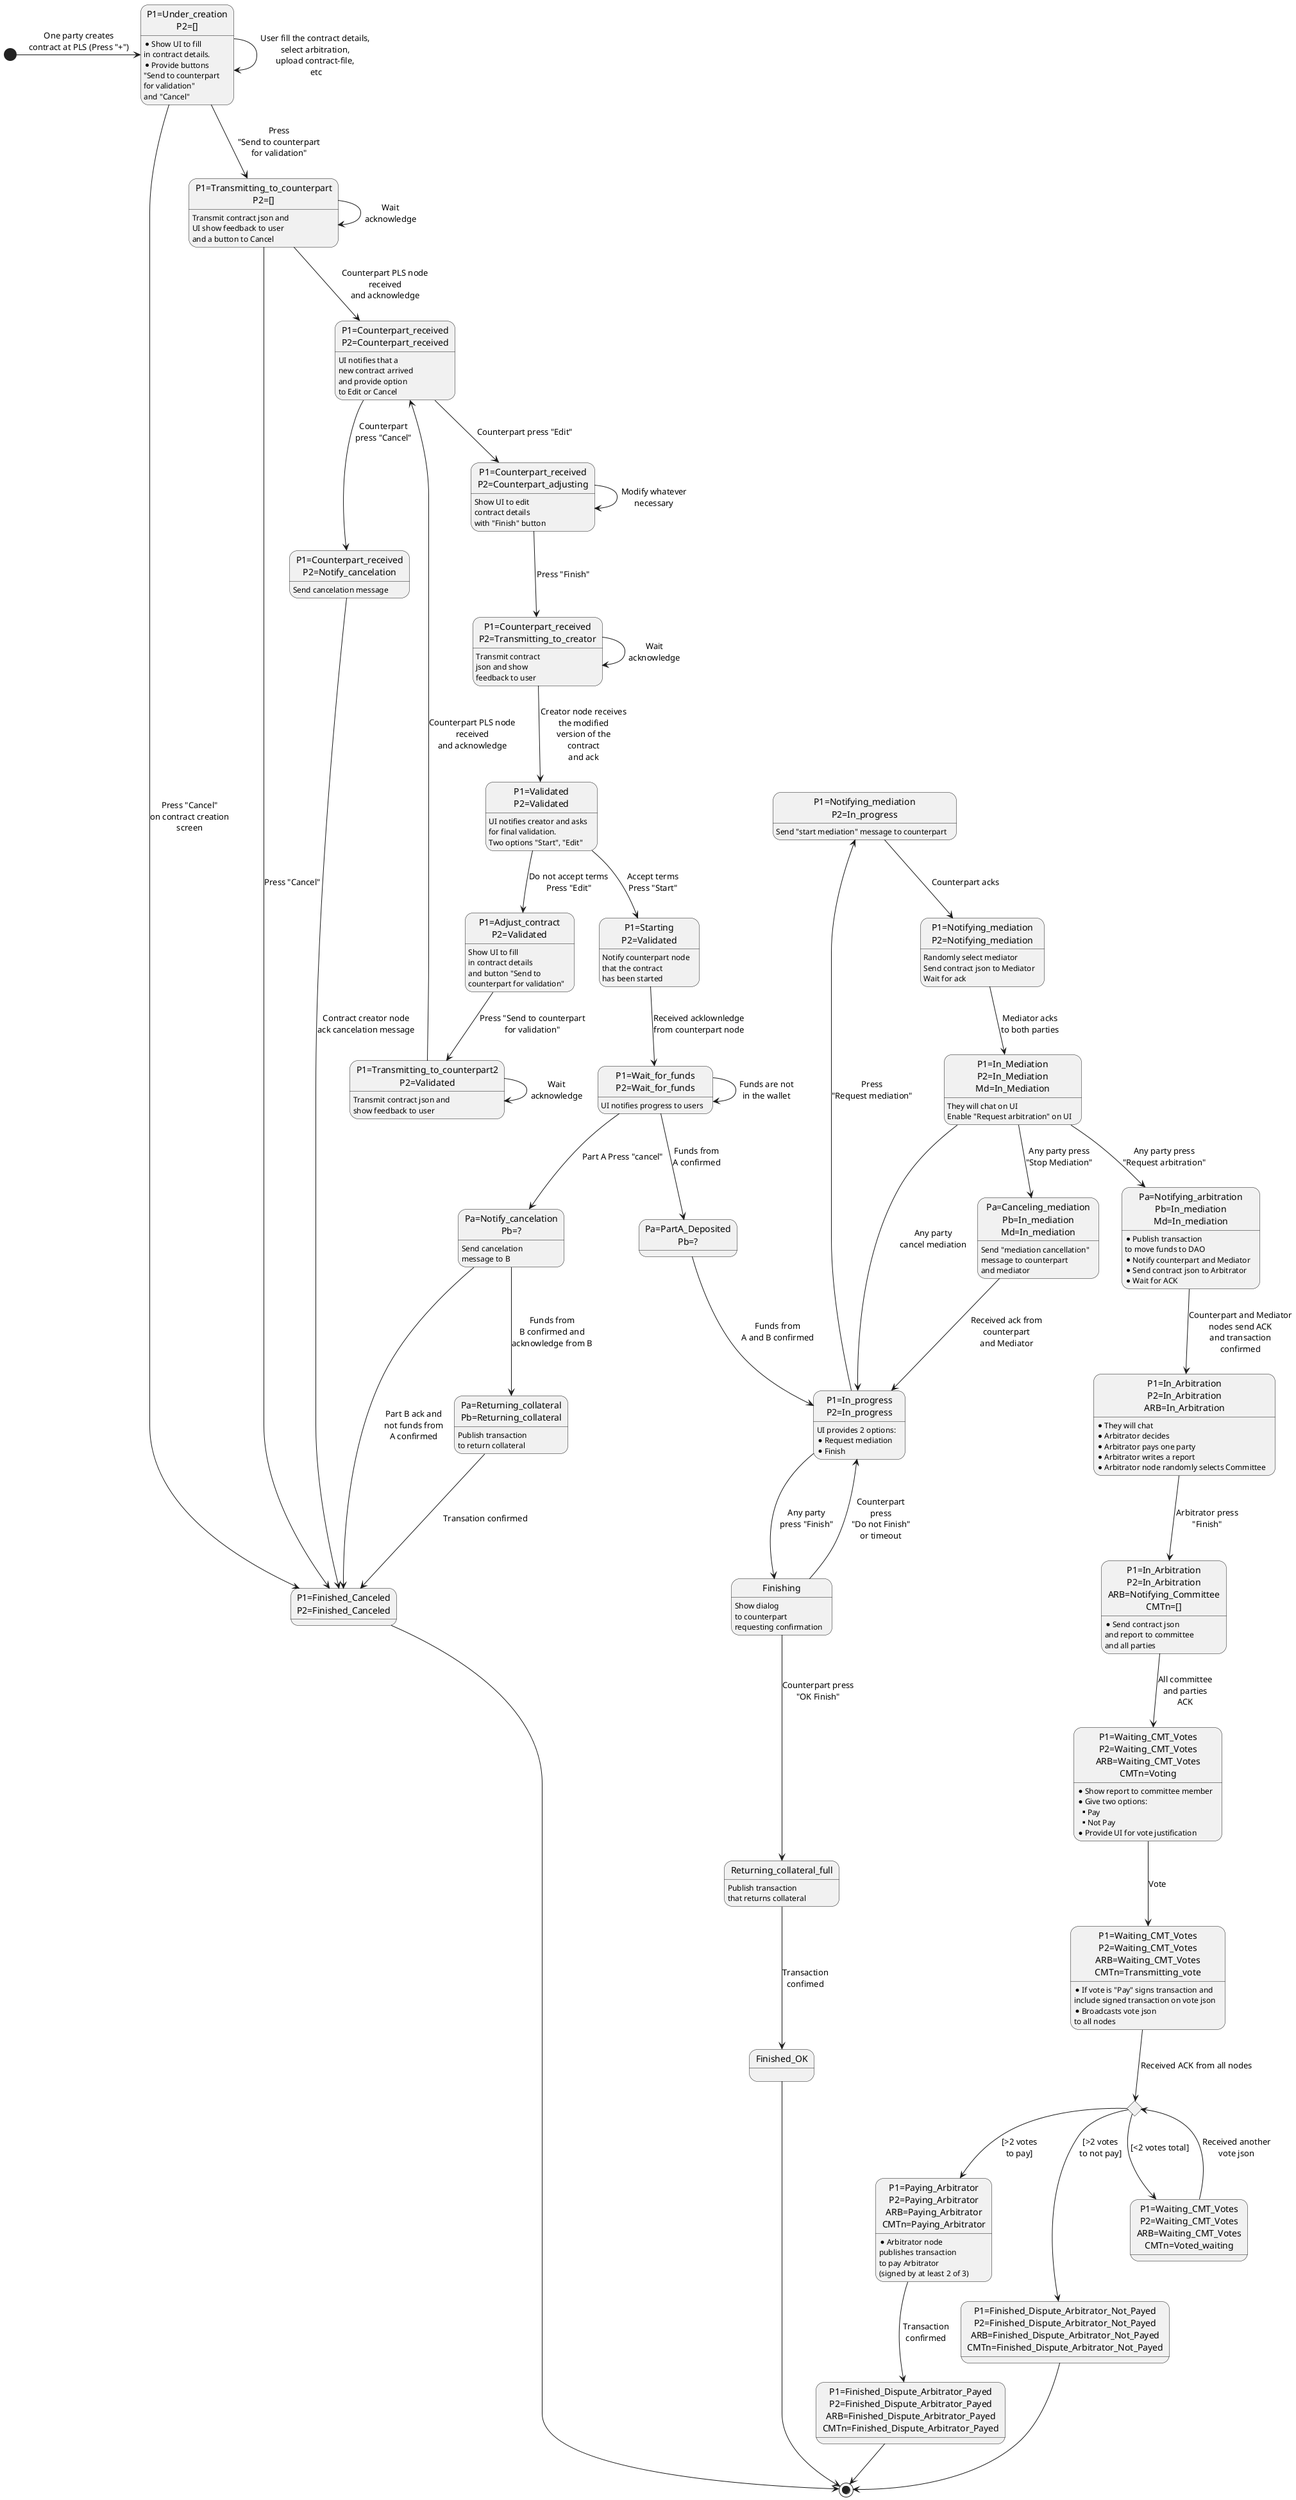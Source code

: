 @startuml

state c2 <<choice>>

state Under_creation as "P1=Under_creation\nP2=[]"
state Adjust_contract as "P1=Adjust_contract\nP2=Validated"
state Transmitting_to_counterpart as "P1=Transmitting_to_counterpart\nP2=[]"
state Transmitting_to_counterpart2 as "P1=Transmitting_to_counterpart2\nP2=Validated"
state Counterpart_received as "P1=Counterpart_received\nP2=Counterpart_received"
state Counterpart_adjusting as "P1=Counterpart_received\nP2=Counterpart_adjusting"
state Transmitting_to_creator as "P1=Counterpart_received\nP2=Transmitting_to_creator"
state Validated as "P1=Validated\nP2=Validated"
state Starting as "P1=Starting\nP2=Validated"
state Notify_cancelation as "P1=Counterpart_received\nP2=Notify_cancelation"
state Finished_Canceled as "P1=Finished_Canceled\nP2=Finished_Canceled"
state Wait_for_funds as "P1=Wait_for_funds\nP2=Wait_for_funds"
state Notify_cancelation_B as "Pa=Notify_cancelation\nPb=?"
state Returning_collateral as "Pa=Returning_collateral\nPb=Returning_collateral"
state PartA_Funds as "Pa=PartA_Deposited\nPb=?"
state In_progress as "P1=In_progress\nP2=In_progress"
state Notifying_mediation as "P1=Notifying_mediation\nP2=In_progress"
state Waiting_for_mediator as "P1=Notifying_mediation\nP2=Notifying_mediation"
state In_Mediation as "P1=In_Mediation\nP2=In_Mediation\nMd=In_Mediation"
state Canceling_Mediation as "Pa=Canceling_mediation\nPb=In_mediation\nMd=In_mediation"
state Notify_arbitration as "Pa=Notifying_arbitration\nPb=In_mediation\nMd=In_mediation"
state In_Arbitration as "P1=In_Arbitration\nP2=In_Arbitration\nARB=In_Arbitration"
state Notifying_Committee as "P1=In_Arbitration\nP2=In_Arbitration\nARB=Notifying_Committee\nCMTn=[]"
state Waiting_DAO_Votes as "P1=Waiting_CMT_Votes\nP2=Waiting_CMT_Votes\nARB=Waiting_CMT_Votes\nCMTn=Voting"
state Transmitting_vote as "P1=Waiting_CMT_Votes\nP2=Waiting_CMT_Votes\nARB=Waiting_CMT_Votes\nCMTn=Transmitting_vote"
state Voted_waiting as "P1=Waiting_CMT_Votes\nP2=Waiting_CMT_Votes\nARB=Waiting_CMT_Votes\nCMTn=Voted_waiting"
state Paying_Arbitrator as "P1=Paying_Arbitrator\nP2=Paying_Arbitrator\nARB=Paying_Arbitrator\nCMTn=Paying_Arbitrator"
state Finished_Dispute_Arbitrator_Payed as "P1=Finished_Dispute_Arbitrator_Payed\nP2=Finished_Dispute_Arbitrator_Payed\nARB=Finished_Dispute_Arbitrator_Payed\nCMTn=Finished_Dispute_Arbitrator_Payed"
state Finished_Dispute_Arbitrator_Not_Payed as "P1=Finished_Dispute_Arbitrator_Not_Payed\nP2=Finished_Dispute_Arbitrator_Not_Payed\nARB=Finished_Dispute_Arbitrator_Not_Payed\nCMTn=Finished_Dispute_Arbitrator_Not_Payed"

Under_creation: *Show UI to fill\nin contract details.\n*Provide buttons \n"Send to counterpart\nfor validation"\nand "Cancel"
Transmitting_to_counterpart: Transmit contract json and\nUI show feedback to user\nand a button to Cancel
Counterpart_received: UI notifies that a\nnew contract arrived\nand provide option\nto Edit or Cancel
Notify_cancelation: Send cancelation message
Counterpart_adjusting: Show UI to edit\ncontract details\nwith "Finish" button
Transmitting_to_creator: Transmit contract\njson and show\nfeedback to user
Validated: UI notifies creator and asks\nfor final validation.\nTwo options "Start", "Edit"
Adjust_contract: Show UI to fill\nin contract details\nand button "Send to\ncounterpart for validation"
Transmitting_to_counterpart2: Transmit contract json and\nshow feedback to user
Starting: Notify counterpart node\nthat the contract\nhas been started
Wait_for_funds: UI notifies progress to users
Returning_collateral: Publish transaction\nto return collateral
Finishing: Show dialog\nto counterpart\nrequesting confirmation
In_progress: UI provides 2 options:\n*Request mediation\n*Finish
In_Mediation: They will chat on UI\nEnable "Request arbitration" on UI

Notify_arbitration: * Publish transaction\nto move funds to DAO\n* Notify counterpart and Mediator\n* Send contract json to Arbitrator\n* Wait for ACK

In_Arbitration: *They will chat\n*Arbitrator decides\n*Arbitrator pays one party\n*Arbitrator writes a report\n*Arbitrator node randomly selects Committee
Notifying_Committee: *Send contract json\nand report to committee\nand all parties

Waiting_DAO_Votes: *Show report to committee member\n*Give two options:\n**Pay\n**Not Pay\n*Provide UI for vote justification
Transmitting_vote: *If vote is "Pay" signs transaction and\ninclude signed transaction on vote json\n*Broadcasts vote json\nto all nodes

Paying_Arbitrator: *Arbitrator node\npublishes transaction\nto pay Arbitrator\n(signed by at least 2 of 3)
Returning_collateral_full: Publish transaction\nthat returns collateral
Notifying_mediation: Send "start mediation" message to counterpart
Waiting_for_mediator: Randomly select mediator\nSend contract json to Mediator\nWait for ack
Canceling_Mediation: Send "mediation cancellation"\nmessage to counterpart\nand mediator

Notify_cancelation_B: Send cancelation\nmessage to B

[*] -> Under_creation : One party creates\ncontract at PLS (Press "+")
Under_creation --> Under_creation : User fill the contract details,\nselect arbitration,\nupload contract-file,\n etc
Under_creation --> Finished_Canceled : Press "Cancel"\non contract creation\nscreen
Finished_Canceled --> [*]
Under_creation --> Transmitting_to_counterpart : Press\n"Send to counterpart\nfor validation"
Transmitting_to_counterpart --> Transmitting_to_counterpart : Wait\nacknowledge
Transmitting_to_counterpart --> Finished_Canceled: Press "Cancel"
Transmitting_to_counterpart --> Counterpart_received : Counterpart PLS node\nreceived\nand acknowledge
Counterpart_received --> Counterpart_adjusting : Counterpart press "Edit"
Counterpart_received --> Notify_cancelation : Counterpart\npress "Cancel"
Notify_cancelation --> Finished_Canceled : Contract creator node\nack cancelation message
Counterpart_adjusting --> Counterpart_adjusting : Modify whatever\nnecessary
Counterpart_adjusting --> Transmitting_to_creator : Press "Finish"
Transmitting_to_creator --> Transmitting_to_creator : Wait\nacknowledge
Transmitting_to_creator --> Validated : Creator node receives\nthe modified\nversion of the\ncontract\nand ack

Validated --> Adjust_contract : Do not accept terms\nPress "Edit"
Adjust_contract --> Transmitting_to_counterpart2: Press "Send to counterpart\nfor validation"
Transmitting_to_counterpart2 --> Counterpart_received : Counterpart PLS node\nreceived\nand acknowledge
Transmitting_to_counterpart2 --> Transmitting_to_counterpart2: Wait\nacknowledge

Validated --> Starting : Accept terms\nPress "Start"
Starting --> Wait_for_funds : Received acklownledge\nfrom counterpart node

Wait_for_funds --> Wait_for_funds : Funds are not\nin the wallet

Wait_for_funds --> PartA_Funds: Funds from\nA confirmed
PartA_Funds --> In_progress: Funds from\nA and B confirmed

Wait_for_funds --> Notify_cancelation_B : Part A Press "cancel"
Notify_cancelation_B --> Finished_Canceled : Part B ack and\nnot funds from\nA confirmed
Notify_cancelation_B --> Returning_collateral : Funds from\nB confirmed and\nacknowledge from B

Returning_collateral --> Finished_Canceled : Transation confirmed
In_progress -L-> Notifying_mediation : Press\n"Request mediation"

Notifying_mediation --> Waiting_for_mediator : Counterpart acks
Waiting_for_mediator --> In_Mediation: Mediator acks\nto both parties

In_Mediation --> In_progress : Any party\ncancel mediation
In_Mediation --> Notify_arbitration: Any party press\n"Request arbitration"
Notify_arbitration --> In_Arbitration: Counterpart and Mediator\nnodes send ACK\nand transaction\nconfirmed

In_Mediation --> Canceling_Mediation: Any party press\n"Stop Mediation"
Canceling_Mediation --> In_progress: Received ack from\ncounterpart\nand Mediator

In_Arbitration --> Notifying_Committee: Arbitrator press\n"Finish"
Notifying_Committee --> Waiting_DAO_Votes : All committee\nand parties\nACK

In_progress --> Finishing : Any party\npress "Finish"
Finishing --> In_progress : Counterpart\npress\n"Do not Finish"\nor timeout
Finishing --> Returning_collateral_full : Counterpart press\n"OK Finish"
Returning_collateral_full --> Finished_OK : Transaction\nconfimed
Finished_OK --> [*]

Waiting_DAO_Votes --> Transmitting_vote : Vote
Transmitting_vote --> c2: Received ACK from all nodes
Voted_waiting --> c2: Received another\nvote json
c2 --> Voted_waiting: [<2 votes total]
c2 --> Paying_Arbitrator : [>2 votes\nto pay]
Paying_Arbitrator --> Finished_Dispute_Arbitrator_Payed : Transaction\nconfirmed
c2 --> Finished_Dispute_Arbitrator_Not_Payed : [>2 votes\nto not pay]

Finished_Dispute_Arbitrator_Payed --> [*]
Finished_Dispute_Arbitrator_Not_Payed --> [*]

@enduml